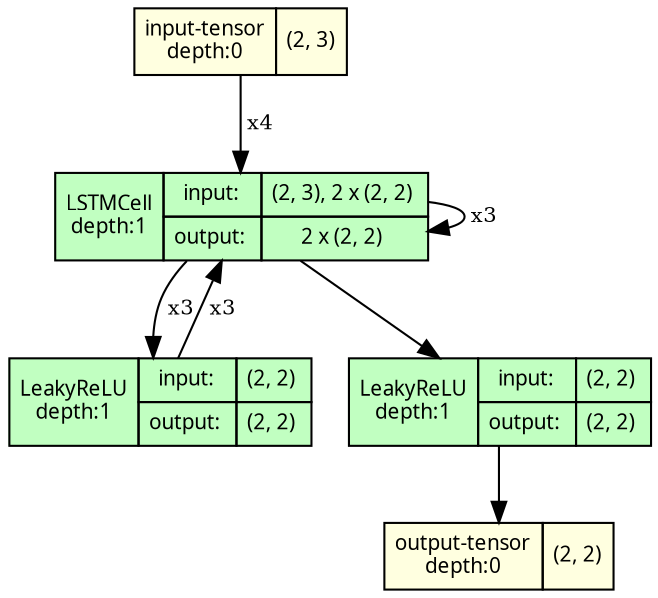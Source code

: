 strict digraph RecursiveNet {
	graph [ordering=in rankdir=TB size="12.0,12.0"]
	node [align=left fontname="Linux libertine" fontsize=10 height=0.2 margin=0 ranksep=0.1 shape=plaintext style=filled]
	edge [fontsize=10]
	0 [label=<
                    <TABLE BORDER="0" CELLBORDER="1"
                    CELLSPACING="0" CELLPADDING="4">
                        <TR><TD>input-tensor<BR/>depth:0</TD><TD>(2, 3)</TD></TR>
                    </TABLE>> fillcolor=lightyellow]
	1 [label=<
                    <TABLE BORDER="0" CELLBORDER="1"
                    CELLSPACING="0" CELLPADDING="4">
                    <TR>
                        <TD ROWSPAN="2">LSTMCell<BR/>depth:1</TD>
                        <TD COLSPAN="2">input:</TD>
                        <TD COLSPAN="2">(2, 3), 2 x (2, 2) </TD>
                    </TR>
                    <TR>
                        <TD COLSPAN="2">output: </TD>
                        <TD COLSPAN="2">2 x (2, 2) </TD>
                    </TR>
                    </TABLE>> fillcolor=darkseagreen1]
	2 [label=<
                    <TABLE BORDER="0" CELLBORDER="1"
                    CELLSPACING="0" CELLPADDING="4">
                    <TR>
                        <TD ROWSPAN="2">LeakyReLU<BR/>depth:1</TD>
                        <TD COLSPAN="2">input:</TD>
                        <TD COLSPAN="2">(2, 2) </TD>
                    </TR>
                    <TR>
                        <TD COLSPAN="2">output: </TD>
                        <TD COLSPAN="2">(2, 2) </TD>
                    </TR>
                    </TABLE>> fillcolor=darkseagreen1]
	1 [label=<
                    <TABLE BORDER="0" CELLBORDER="1"
                    CELLSPACING="0" CELLPADDING="4">
                    <TR>
                        <TD ROWSPAN="2">LSTMCell<BR/>depth:1</TD>
                        <TD COLSPAN="2">input:</TD>
                        <TD COLSPAN="2">(2, 3), 2 x (2, 2) </TD>
                    </TR>
                    <TR>
                        <TD COLSPAN="2">output: </TD>
                        <TD COLSPAN="2">2 x (2, 2) </TD>
                    </TR>
                    </TABLE>> fillcolor=darkseagreen1]
	2 [label=<
                    <TABLE BORDER="0" CELLBORDER="1"
                    CELLSPACING="0" CELLPADDING="4">
                    <TR>
                        <TD ROWSPAN="2">LeakyReLU<BR/>depth:1</TD>
                        <TD COLSPAN="2">input:</TD>
                        <TD COLSPAN="2">(2, 2) </TD>
                    </TR>
                    <TR>
                        <TD COLSPAN="2">output: </TD>
                        <TD COLSPAN="2">(2, 2) </TD>
                    </TR>
                    </TABLE>> fillcolor=darkseagreen1]
	1 [label=<
                    <TABLE BORDER="0" CELLBORDER="1"
                    CELLSPACING="0" CELLPADDING="4">
                    <TR>
                        <TD ROWSPAN="2">LSTMCell<BR/>depth:1</TD>
                        <TD COLSPAN="2">input:</TD>
                        <TD COLSPAN="2">(2, 3), 2 x (2, 2) </TD>
                    </TR>
                    <TR>
                        <TD COLSPAN="2">output: </TD>
                        <TD COLSPAN="2">2 x (2, 2) </TD>
                    </TR>
                    </TABLE>> fillcolor=darkseagreen1]
	2 [label=<
                    <TABLE BORDER="0" CELLBORDER="1"
                    CELLSPACING="0" CELLPADDING="4">
                    <TR>
                        <TD ROWSPAN="2">LeakyReLU<BR/>depth:1</TD>
                        <TD COLSPAN="2">input:</TD>
                        <TD COLSPAN="2">(2, 2) </TD>
                    </TR>
                    <TR>
                        <TD COLSPAN="2">output: </TD>
                        <TD COLSPAN="2">(2, 2) </TD>
                    </TR>
                    </TABLE>> fillcolor=darkseagreen1]
	1 [label=<
                    <TABLE BORDER="0" CELLBORDER="1"
                    CELLSPACING="0" CELLPADDING="4">
                    <TR>
                        <TD ROWSPAN="2">LSTMCell<BR/>depth:1</TD>
                        <TD COLSPAN="2">input:</TD>
                        <TD COLSPAN="2">(2, 3), 2 x (2, 2) </TD>
                    </TR>
                    <TR>
                        <TD COLSPAN="2">output: </TD>
                        <TD COLSPAN="2">2 x (2, 2) </TD>
                    </TR>
                    </TABLE>> fillcolor=darkseagreen1]
	3 [label=<
                    <TABLE BORDER="0" CELLBORDER="1"
                    CELLSPACING="0" CELLPADDING="4">
                    <TR>
                        <TD ROWSPAN="2">LeakyReLU<BR/>depth:1</TD>
                        <TD COLSPAN="2">input:</TD>
                        <TD COLSPAN="2">(2, 2) </TD>
                    </TR>
                    <TR>
                        <TD COLSPAN="2">output: </TD>
                        <TD COLSPAN="2">(2, 2) </TD>
                    </TR>
                    </TABLE>> fillcolor=darkseagreen1]
	4 [label=<
                    <TABLE BORDER="0" CELLBORDER="1"
                    CELLSPACING="0" CELLPADDING="4">
                        <TR><TD>output-tensor<BR/>depth:0</TD><TD>(2, 2)</TD></TR>
                    </TABLE>> fillcolor=lightyellow]
	0 -> 1
	0 -> 1 [label=" x2"]
	0 -> 1 [label=" x3"]
	0 -> 1 [label=" x4"]
	1 -> 2
	1 -> 1
	2 -> 1
	1 -> 2 [label=" x2"]
	1 -> 1 [label=" x2"]
	2 -> 1 [label=" x2"]
	1 -> 2 [label=" x3"]
	1 -> 1 [label=" x3"]
	2 -> 1 [label=" x3"]
	1 -> 3
	3 -> 4
}
strict digraph RecursiveNet {
	graph [ordering=in rankdir=TB size="12.0,12.0"]
	node [align=left fontname="Linux libertine" fontsize=10 height=0.2 margin=0 ranksep=0.1 shape=plaintext style=filled]
	edge [fontsize=10]
	0 [label=<
                    <TABLE BORDER="0" CELLBORDER="1"
                    CELLSPACING="0" CELLPADDING="4">
                        <TR><TD>input-tensor<BR/>depth:0</TD><TD>(2, 3)</TD></TR>
                    </TABLE>> fillcolor=lightyellow]
	1 [label=<
                    <TABLE BORDER="0" CELLBORDER="1"
                    CELLSPACING="0" CELLPADDING="4">
                    <TR>
                        <TD ROWSPAN="2">LSTMCell<BR/>depth:1</TD>
                        <TD COLSPAN="2">input:</TD>
                        <TD COLSPAN="2">(2, 3), 2 x (2, 2) </TD>
                    </TR>
                    <TR>
                        <TD COLSPAN="2">output: </TD>
                        <TD COLSPAN="2">2 x (2, 2) </TD>
                    </TR>
                    </TABLE>> fillcolor=darkseagreen1]
	2 [label=<
                    <TABLE BORDER="0" CELLBORDER="1"
                    CELLSPACING="0" CELLPADDING="4">
                    <TR>
                        <TD ROWSPAN="2">LeakyReLU<BR/>depth:1</TD>
                        <TD COLSPAN="2">input:</TD>
                        <TD COLSPAN="2">(2, 2) </TD>
                    </TR>
                    <TR>
                        <TD COLSPAN="2">output: </TD>
                        <TD COLSPAN="2">(2, 2) </TD>
                    </TR>
                    </TABLE>> fillcolor=darkseagreen1]
	3 [label=<
                    <TABLE BORDER="0" CELLBORDER="1"
                    CELLSPACING="0" CELLPADDING="4">
                    <TR>
                        <TD ROWSPAN="2">LSTMCell<BR/>depth:1</TD>
                        <TD COLSPAN="2">input:</TD>
                        <TD COLSPAN="2">(2, 3), 2 x (2, 2) </TD>
                    </TR>
                    <TR>
                        <TD COLSPAN="2">output: </TD>
                        <TD COLSPAN="2">2 x (2, 2) </TD>
                    </TR>
                    </TABLE>> fillcolor=darkseagreen1]
	4 [label=<
                    <TABLE BORDER="0" CELLBORDER="1"
                    CELLSPACING="0" CELLPADDING="4">
                    <TR>
                        <TD ROWSPAN="2">LeakyReLU<BR/>depth:1</TD>
                        <TD COLSPAN="2">input:</TD>
                        <TD COLSPAN="2">(2, 2) </TD>
                    </TR>
                    <TR>
                        <TD COLSPAN="2">output: </TD>
                        <TD COLSPAN="2">(2, 2) </TD>
                    </TR>
                    </TABLE>> fillcolor=darkseagreen1]
	5 [label=<
                    <TABLE BORDER="0" CELLBORDER="1"
                    CELLSPACING="0" CELLPADDING="4">
                    <TR>
                        <TD ROWSPAN="2">LSTMCell<BR/>depth:1</TD>
                        <TD COLSPAN="2">input:</TD>
                        <TD COLSPAN="2">(2, 3), 2 x (2, 2) </TD>
                    </TR>
                    <TR>
                        <TD COLSPAN="2">output: </TD>
                        <TD COLSPAN="2">2 x (2, 2) </TD>
                    </TR>
                    </TABLE>> fillcolor=darkseagreen1]
	6 [label=<
                    <TABLE BORDER="0" CELLBORDER="1"
                    CELLSPACING="0" CELLPADDING="4">
                    <TR>
                        <TD ROWSPAN="2">LeakyReLU<BR/>depth:1</TD>
                        <TD COLSPAN="2">input:</TD>
                        <TD COLSPAN="2">(2, 2) </TD>
                    </TR>
                    <TR>
                        <TD COLSPAN="2">output: </TD>
                        <TD COLSPAN="2">(2, 2) </TD>
                    </TR>
                    </TABLE>> fillcolor=darkseagreen1]
	7 [label=<
                    <TABLE BORDER="0" CELLBORDER="1"
                    CELLSPACING="0" CELLPADDING="4">
                    <TR>
                        <TD ROWSPAN="2">LSTMCell<BR/>depth:1</TD>
                        <TD COLSPAN="2">input:</TD>
                        <TD COLSPAN="2">(2, 3), 2 x (2, 2) </TD>
                    </TR>
                    <TR>
                        <TD COLSPAN="2">output: </TD>
                        <TD COLSPAN="2">2 x (2, 2) </TD>
                    </TR>
                    </TABLE>> fillcolor=darkseagreen1]
	8 [label=<
                    <TABLE BORDER="0" CELLBORDER="1"
                    CELLSPACING="0" CELLPADDING="4">
                    <TR>
                        <TD ROWSPAN="2">LeakyReLU<BR/>depth:1</TD>
                        <TD COLSPAN="2">input:</TD>
                        <TD COLSPAN="2">(2, 2) </TD>
                    </TR>
                    <TR>
                        <TD COLSPAN="2">output: </TD>
                        <TD COLSPAN="2">(2, 2) </TD>
                    </TR>
                    </TABLE>> fillcolor=darkseagreen1]
	9 [label=<
                    <TABLE BORDER="0" CELLBORDER="1"
                    CELLSPACING="0" CELLPADDING="4">
                        <TR><TD>output-tensor<BR/>depth:0</TD><TD>(2, 2)</TD></TR>
                    </TABLE>> fillcolor=lightyellow]
	0 -> 1
	0 -> 3
	0 -> 5
	0 -> 7
	1 -> 2
	1 -> 3
	2 -> 3
	3 -> 4
	3 -> 5
	4 -> 5
	5 -> 6
	5 -> 7
	6 -> 7
	7 -> 8
	8 -> 9
}
